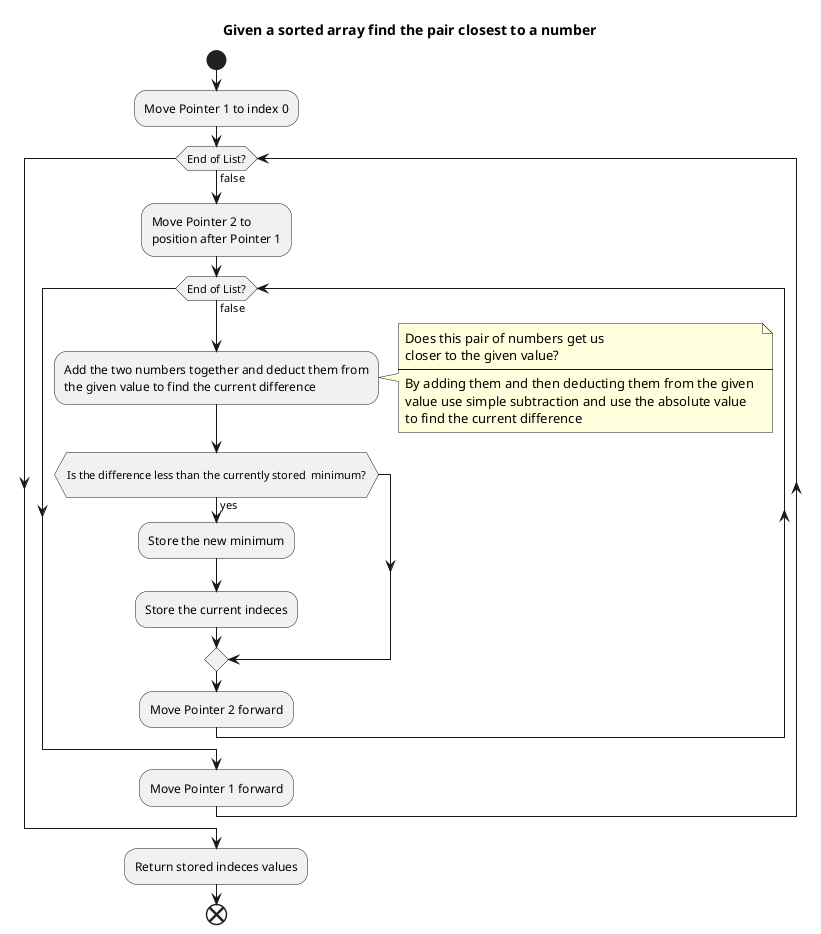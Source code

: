 @startuml

title Given a sorted array find the pair closest to a number
start
    :Move Pointer 1 to index 0;
    
    while (End of List?) is (false)

        :Move Pointer 2 to\nposition after Pointer 1;
        
        while (End of List?) is (false)
            :Add the two numbers together and deduct them from\nthe given value to find the current difference;
            note right
                Does this pair of numbers get us 
                closer to the given value?
                ----
                By adding them and then deducting them from the given 
                value use simple subtraction and use the absolute value 
                to find the current difference
            end note
            if (\nIs the difference less than the currently stored  minimum?\n) then (yes)
                :Store the new minimum;
                :Store the current indeces;
            endif
            :Move Pointer 2 forward;
        endwhile

        :Move Pointer 1 forward;
    endwhile

    :Return stored indeces values;
end
@enduml
